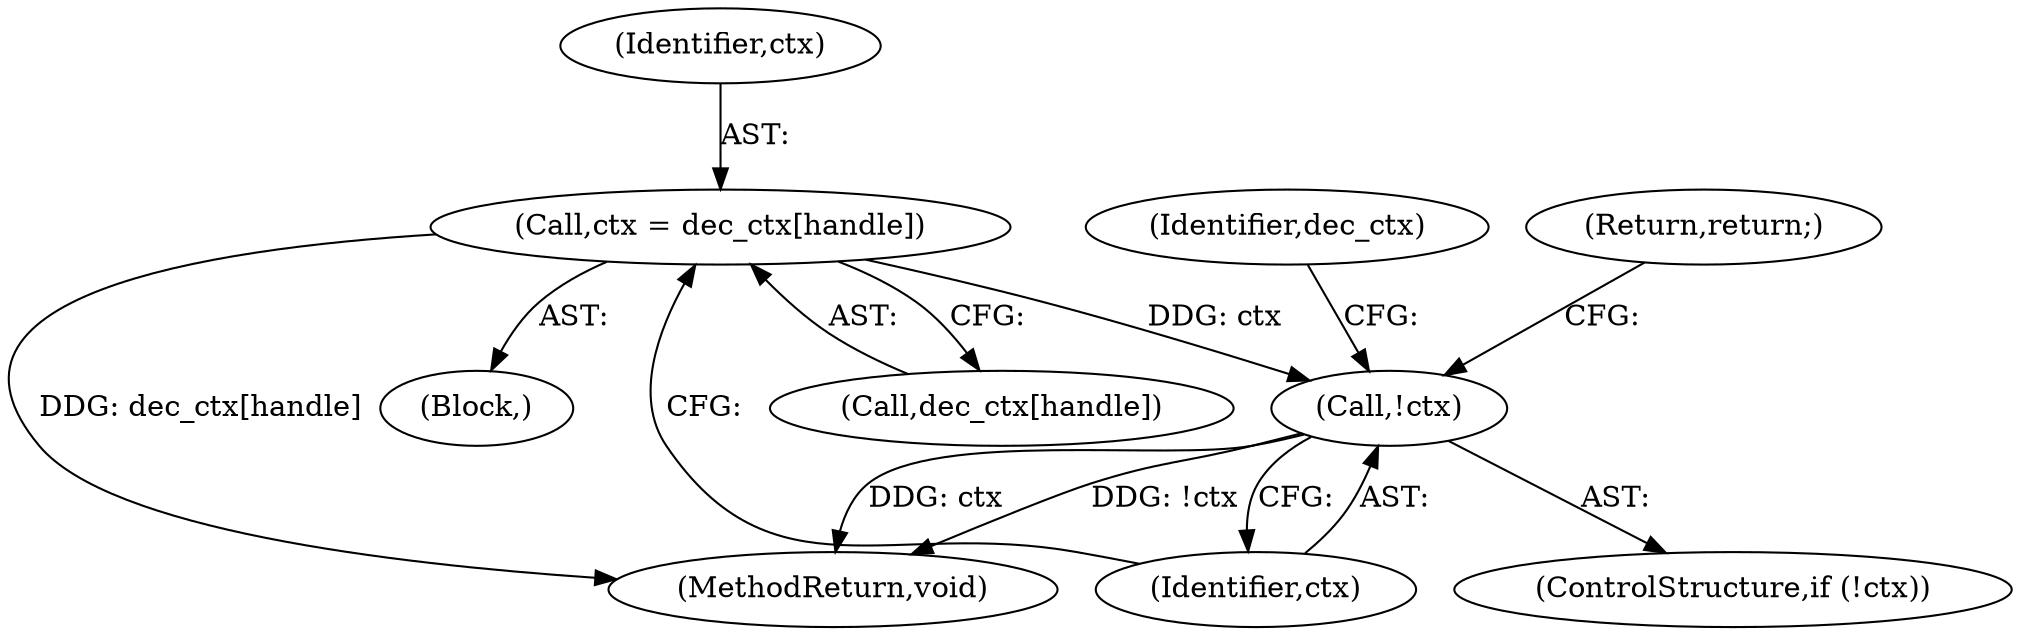 digraph "0_virglrenderer_0a5dff15912207b83018485f83e067474e818bab@array" {
"1000117" [label="(Call,ctx = dec_ctx[handle])"];
"1000123" [label="(Call,!ctx)"];
"1000124" [label="(Identifier,ctx)"];
"1000129" [label="(Identifier,dec_ctx)"];
"1000133" [label="(MethodReturn,void)"];
"1000117" [label="(Call,ctx = dec_ctx[handle])"];
"1000125" [label="(Return,return;)"];
"1000103" [label="(Block,)"];
"1000122" [label="(ControlStructure,if (!ctx))"];
"1000119" [label="(Call,dec_ctx[handle])"];
"1000118" [label="(Identifier,ctx)"];
"1000123" [label="(Call,!ctx)"];
"1000117" -> "1000103"  [label="AST: "];
"1000117" -> "1000119"  [label="CFG: "];
"1000118" -> "1000117"  [label="AST: "];
"1000119" -> "1000117"  [label="AST: "];
"1000124" -> "1000117"  [label="CFG: "];
"1000117" -> "1000133"  [label="DDG: dec_ctx[handle]"];
"1000117" -> "1000123"  [label="DDG: ctx"];
"1000123" -> "1000122"  [label="AST: "];
"1000123" -> "1000124"  [label="CFG: "];
"1000124" -> "1000123"  [label="AST: "];
"1000125" -> "1000123"  [label="CFG: "];
"1000129" -> "1000123"  [label="CFG: "];
"1000123" -> "1000133"  [label="DDG: ctx"];
"1000123" -> "1000133"  [label="DDG: !ctx"];
}
